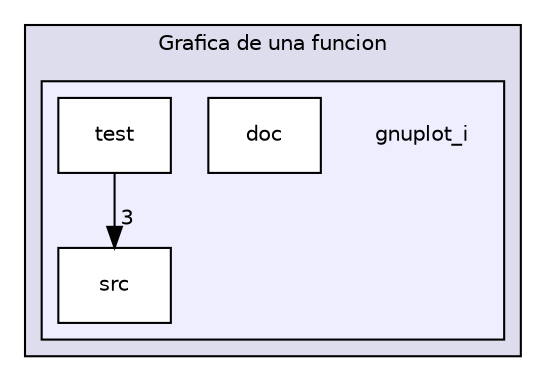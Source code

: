 digraph "Grafica de una funcion/gnuplot_i" {
  compound=true
  node [ fontsize="10", fontname="Helvetica"];
  edge [ labelfontsize="10", labelfontname="Helvetica"];
  subgraph clusterdir_9a8f748ab206cf5474bf928681f6610f {
    graph [ bgcolor="#ddddee", pencolor="black", label="Grafica de una funcion" fontname="Helvetica", fontsize="10", URL="dir_9a8f748ab206cf5474bf928681f6610f.html"]
  subgraph clusterdir_d1b75e9ec2c4519906a8fb49bd0ec6bb {
    graph [ bgcolor="#eeeeff", pencolor="black", label="" URL="dir_d1b75e9ec2c4519906a8fb49bd0ec6bb.html"];
    dir_d1b75e9ec2c4519906a8fb49bd0ec6bb [shape=plaintext label="gnuplot_i"];
    dir_3739d065b038b11853be0777418da436 [shape=box label="doc" color="black" fillcolor="white" style="filled" URL="dir_3739d065b038b11853be0777418da436.html"];
    dir_1c236154b7af33454c71cfb1e73c4cf0 [shape=box label="src" color="black" fillcolor="white" style="filled" URL="dir_1c236154b7af33454c71cfb1e73c4cf0.html"];
    dir_b0227b1767aa0de112cd005e15ab5086 [shape=box label="test" color="black" fillcolor="white" style="filled" URL="dir_b0227b1767aa0de112cd005e15ab5086.html"];
  }
  }
  dir_b0227b1767aa0de112cd005e15ab5086->dir_1c236154b7af33454c71cfb1e73c4cf0 [headlabel="3", labeldistance=1.5 headhref="dir_000004_000003.html"];
}

